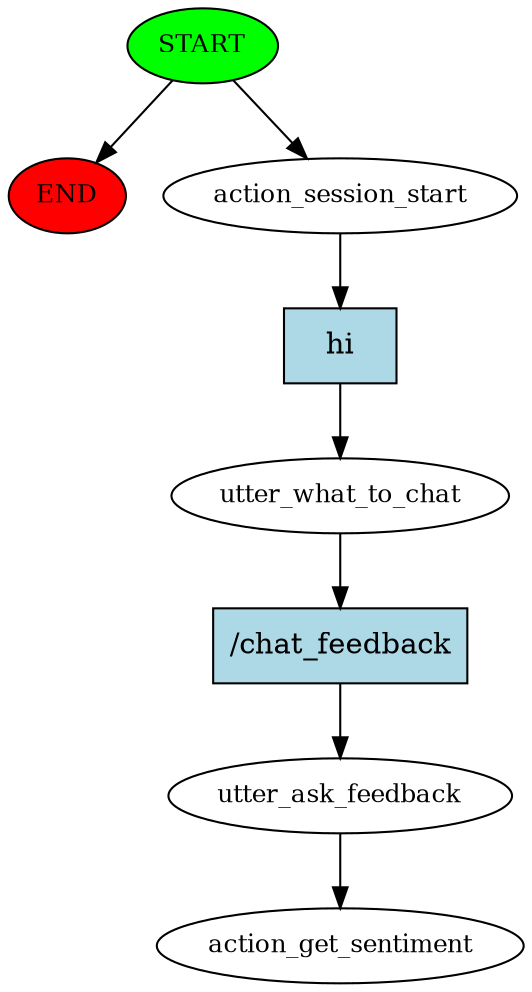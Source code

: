 digraph  {
0 [class="start active", fillcolor=green, fontsize=12, label=START, style=filled];
"-1" [class=end, fillcolor=red, fontsize=12, label=END, style=filled];
1 [class=active, fontsize=12, label=action_session_start];
2 [class=active, fontsize=12, label=utter_what_to_chat];
3 [class=active, fontsize=12, label=utter_ask_feedback];
4 [class="dashed active", fontsize=12, label=action_get_sentiment];
5 [class="intent active", fillcolor=lightblue, label=hi, shape=rect, style=filled];
6 [class="intent active", fillcolor=lightblue, label="/chat_feedback", shape=rect, style=filled];
0 -> "-1"  [class="", key=NONE, label=""];
0 -> 1  [class=active, key=NONE, label=""];
1 -> 5  [class=active, key=0];
2 -> 6  [class=active, key=0];
3 -> 4  [class=active, key=NONE, label=""];
5 -> 2  [class=active, key=0];
6 -> 3  [class=active, key=0];
}
